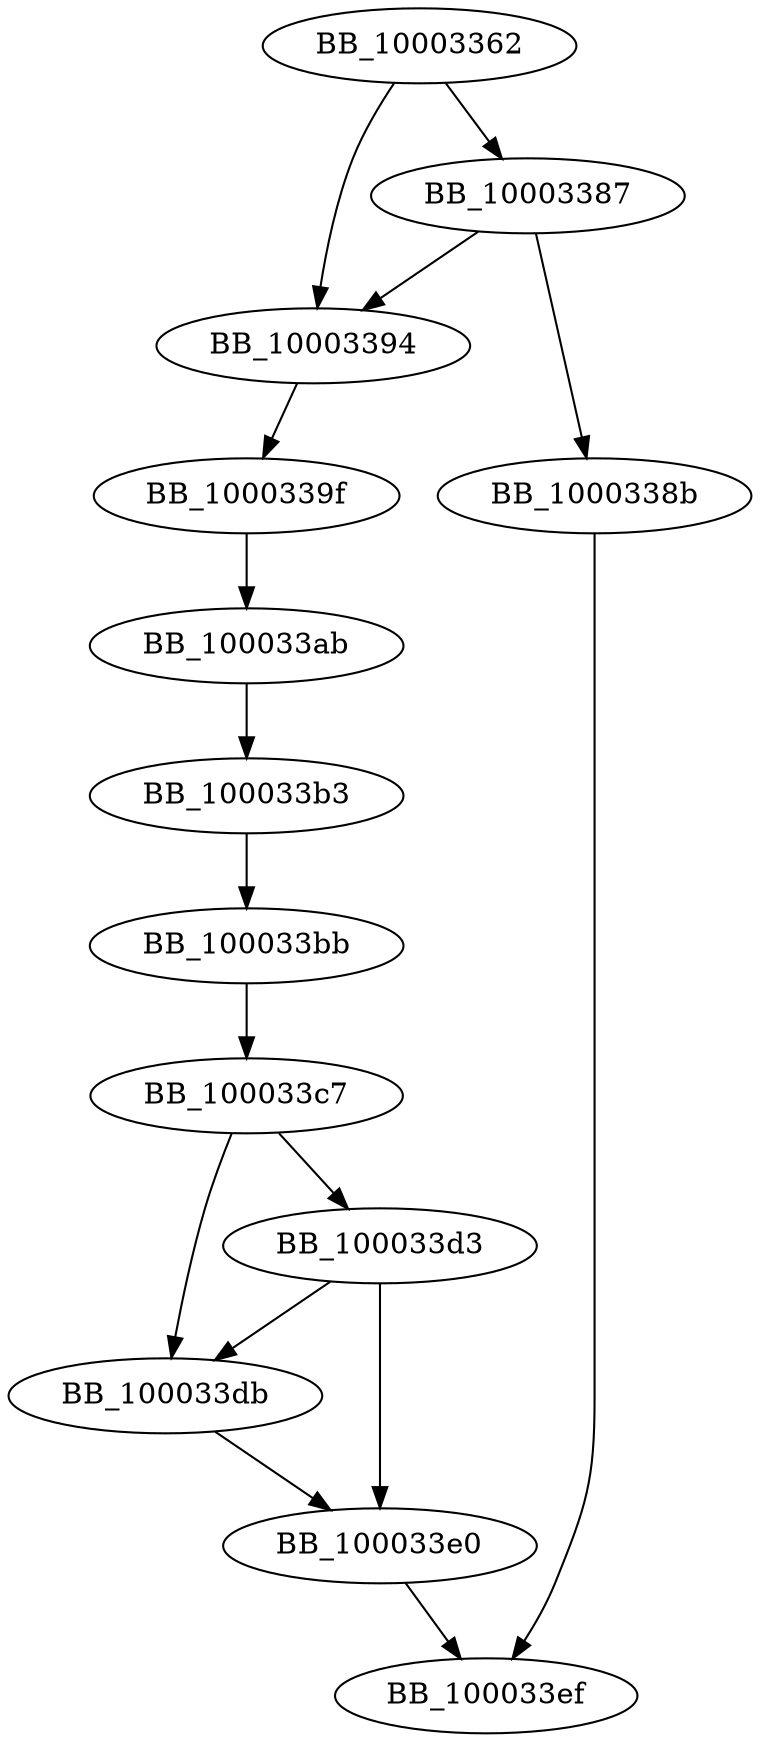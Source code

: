 DiGraph sub_10003362{
BB_10003362->BB_10003387
BB_10003362->BB_10003394
BB_10003387->BB_1000338b
BB_10003387->BB_10003394
BB_1000338b->BB_100033ef
BB_10003394->BB_1000339f
BB_1000339f->BB_100033ab
BB_100033ab->BB_100033b3
BB_100033b3->BB_100033bb
BB_100033bb->BB_100033c7
BB_100033c7->BB_100033d3
BB_100033c7->BB_100033db
BB_100033d3->BB_100033db
BB_100033d3->BB_100033e0
BB_100033db->BB_100033e0
BB_100033e0->BB_100033ef
}
